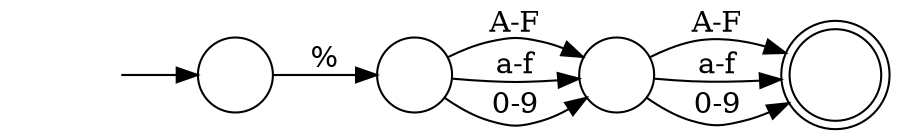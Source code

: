 digraph Automaton {
	graph [bb="0,0,408,56.031",
		dpi=96,
		rankdir=LR
	];
	node [label="\N"];
	0	 [height=0.61111,
		label="",
		pos="386,24.031",
		shape=doublecircle,
		width=0.61111];
	1	 [height=0.5,
		label="",
		pos="288,24.031",
		shape=circle,
		width=0.5];
	1 -> 0	 [label="A-F",
		lp="335,48.531",
		pos="e,366.02,33.545 304.18,32.691 310.16,35.635 317.21,38.552 324,40.031 333.55,42.111 336.41,41.922 346,40.031 349.48,39.345 353.04,\
38.345 356.53,37.175"];
	1 -> 0	 [label="a-f",
		lp="335,28.531",
		pos="e,363.97,22.115 306.07,22.273 311.77,21.765 318.15,21.281 324,21.031 333.77,20.613 336.23,20.655 346,21.031 348.55,21.129 351.2,\
21.263 353.85,21.42"];
	1 -> 0	 [label="0-9",
		lp="335,9.5307",
		pos="e,367.58,11.678 302.43,13.092 308.61,8.7458 316.28,4.2566 324,2.0307 333.4,-0.6769 336.54,-0.45275 346,2.0307 350.23,3.1413 354.48,\
4.8261 358.55,6.779"];
	2	 [height=0.5,
		label="",
		pos="109,24.031",
		shape=circle,
		width=0.5];
	3	 [height=0.5,
		label="",
		pos="194,24.031",
		shape=circle,
		width=0.5];
	2 -> 3	 [label="%",
		lp="151.5,31.531",
		pos="e,175.82,24.031 127.2,24.031 138.33,24.031 153.06,24.031 165.76,24.031"];
	initial	 [height=0.5,
		label="",
		pos="27,24.031",
		shape=plaintext,
		width=0.75];
	initial -> 2	 [pos="e,90.826,24.031 54.195,24.031 62.654,24.031 72.051,24.031 80.595,24.031"];
	3 -> 1	 [label="A-F",
		lp="241,48.531",
		pos="e,271.82,32.691 210.18,32.691 216.16,35.635 223.21,38.552 230,40.031 239.55,42.111 242.45,42.111 252,40.031 255.5,39.268 259.07,\
38.124 262.53,36.79"];
	3 -> 1	 [label="a-f",
		lp="241,28.531",
		pos="e,269.93,22.273 212.07,22.273 217.77,21.765 224.15,21.281 230,21.031 239.77,20.613 242.23,20.613 252,21.031 254.56,21.14 257.22,\
21.294 259.88,21.476"];
	3 -> 1	 [label="0-9",
		lp="241,9.5307",
		pos="e,273.57,13.092 208.43,13.092 214.61,8.7458 222.28,4.2566 230,2.0307 239.4,-0.6769 242.6,-0.6769 252,2.0307 256.47,3.3176 260.91,\
5.3609 265.06,7.6957"];
}
